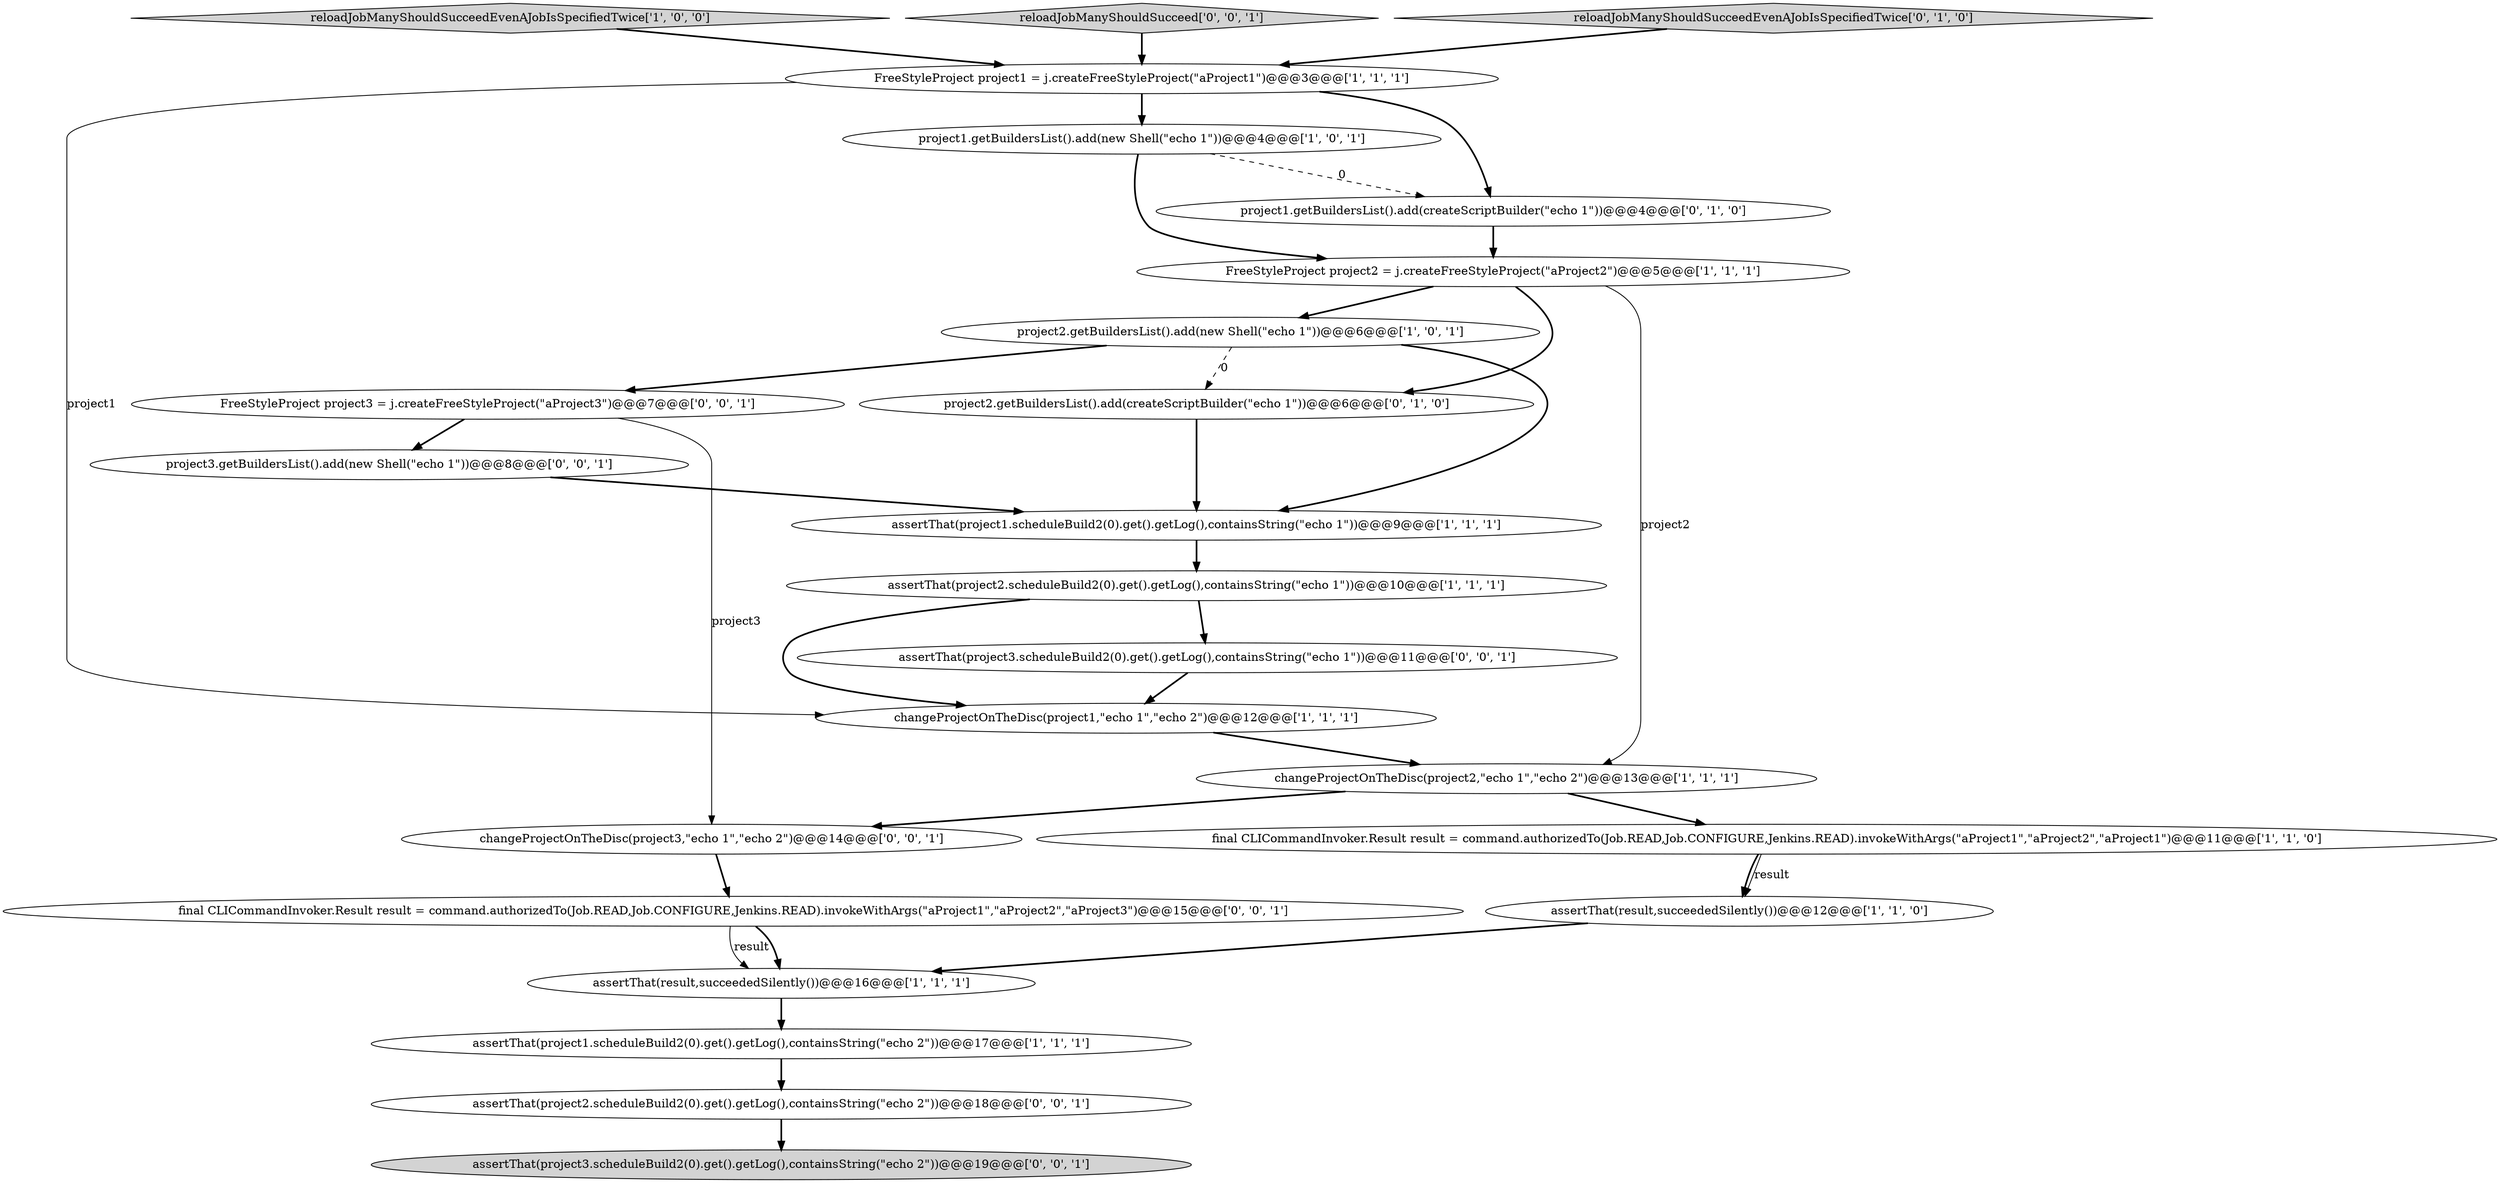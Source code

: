 digraph {
9 [style = filled, label = "assertThat(project2.scheduleBuild2(0).get().getLog(),containsString(\"echo 1\"))@@@10@@@['1', '1', '1']", fillcolor = white, shape = ellipse image = "AAA0AAABBB1BBB"];
0 [style = filled, label = "reloadJobManyShouldSucceedEvenAJobIsSpecifiedTwice['1', '0', '0']", fillcolor = lightgray, shape = diamond image = "AAA0AAABBB1BBB"];
8 [style = filled, label = "project2.getBuildersList().add(new Shell(\"echo 1\"))@@@6@@@['1', '0', '1']", fillcolor = white, shape = ellipse image = "AAA0AAABBB1BBB"];
17 [style = filled, label = "assertThat(project2.scheduleBuild2(0).get().getLog(),containsString(\"echo 2\"))@@@18@@@['0', '0', '1']", fillcolor = white, shape = ellipse image = "AAA0AAABBB3BBB"];
21 [style = filled, label = "assertThat(project3.scheduleBuild2(0).get().getLog(),containsString(\"echo 2\"))@@@19@@@['0', '0', '1']", fillcolor = lightgray, shape = ellipse image = "AAA0AAABBB3BBB"];
2 [style = filled, label = "project1.getBuildersList().add(new Shell(\"echo 1\"))@@@4@@@['1', '0', '1']", fillcolor = white, shape = ellipse image = "AAA0AAABBB1BBB"];
3 [style = filled, label = "FreeStyleProject project1 = j.createFreeStyleProject(\"aProject1\")@@@3@@@['1', '1', '1']", fillcolor = white, shape = ellipse image = "AAA0AAABBB1BBB"];
23 [style = filled, label = "project3.getBuildersList().add(new Shell(\"echo 1\"))@@@8@@@['0', '0', '1']", fillcolor = white, shape = ellipse image = "AAA0AAABBB3BBB"];
15 [style = filled, label = "project1.getBuildersList().add(createScriptBuilder(\"echo 1\"))@@@4@@@['0', '1', '0']", fillcolor = white, shape = ellipse image = "AAA1AAABBB2BBB"];
14 [style = filled, label = "project2.getBuildersList().add(createScriptBuilder(\"echo 1\"))@@@6@@@['0', '1', '0']", fillcolor = white, shape = ellipse image = "AAA1AAABBB2BBB"];
5 [style = filled, label = "changeProjectOnTheDisc(project2,\"echo 1\",\"echo 2\")@@@13@@@['1', '1', '1']", fillcolor = white, shape = ellipse image = "AAA0AAABBB1BBB"];
4 [style = filled, label = "assertThat(project1.scheduleBuild2(0).get().getLog(),containsString(\"echo 2\"))@@@17@@@['1', '1', '1']", fillcolor = white, shape = ellipse image = "AAA0AAABBB1BBB"];
11 [style = filled, label = "final CLICommandInvoker.Result result = command.authorizedTo(Job.READ,Job.CONFIGURE,Jenkins.READ).invokeWithArgs(\"aProject1\",\"aProject2\",\"aProject1\")@@@11@@@['1', '1', '0']", fillcolor = white, shape = ellipse image = "AAA0AAABBB1BBB"];
20 [style = filled, label = "final CLICommandInvoker.Result result = command.authorizedTo(Job.READ,Job.CONFIGURE,Jenkins.READ).invokeWithArgs(\"aProject1\",\"aProject2\",\"aProject3\")@@@15@@@['0', '0', '1']", fillcolor = white, shape = ellipse image = "AAA0AAABBB3BBB"];
22 [style = filled, label = "assertThat(project3.scheduleBuild2(0).get().getLog(),containsString(\"echo 1\"))@@@11@@@['0', '0', '1']", fillcolor = white, shape = ellipse image = "AAA0AAABBB3BBB"];
7 [style = filled, label = "FreeStyleProject project2 = j.createFreeStyleProject(\"aProject2\")@@@5@@@['1', '1', '1']", fillcolor = white, shape = ellipse image = "AAA0AAABBB1BBB"];
19 [style = filled, label = "FreeStyleProject project3 = j.createFreeStyleProject(\"aProject3\")@@@7@@@['0', '0', '1']", fillcolor = white, shape = ellipse image = "AAA0AAABBB3BBB"];
18 [style = filled, label = "reloadJobManyShouldSucceed['0', '0', '1']", fillcolor = lightgray, shape = diamond image = "AAA0AAABBB3BBB"];
16 [style = filled, label = "changeProjectOnTheDisc(project3,\"echo 1\",\"echo 2\")@@@14@@@['0', '0', '1']", fillcolor = white, shape = ellipse image = "AAA0AAABBB3BBB"];
13 [style = filled, label = "reloadJobManyShouldSucceedEvenAJobIsSpecifiedTwice['0', '1', '0']", fillcolor = lightgray, shape = diamond image = "AAA0AAABBB2BBB"];
6 [style = filled, label = "changeProjectOnTheDisc(project1,\"echo 1\",\"echo 2\")@@@12@@@['1', '1', '1']", fillcolor = white, shape = ellipse image = "AAA0AAABBB1BBB"];
1 [style = filled, label = "assertThat(result,succeededSilently())@@@12@@@['1', '1', '0']", fillcolor = white, shape = ellipse image = "AAA0AAABBB1BBB"];
12 [style = filled, label = "assertThat(project1.scheduleBuild2(0).get().getLog(),containsString(\"echo 1\"))@@@9@@@['1', '1', '1']", fillcolor = white, shape = ellipse image = "AAA0AAABBB1BBB"];
10 [style = filled, label = "assertThat(result,succeededSilently())@@@16@@@['1', '1', '1']", fillcolor = white, shape = ellipse image = "AAA0AAABBB1BBB"];
20->10 [style = solid, label="result"];
9->22 [style = bold, label=""];
18->3 [style = bold, label=""];
8->14 [style = dashed, label="0"];
7->8 [style = bold, label=""];
1->10 [style = bold, label=""];
8->12 [style = bold, label=""];
20->10 [style = bold, label=""];
17->21 [style = bold, label=""];
3->2 [style = bold, label=""];
2->7 [style = bold, label=""];
22->6 [style = bold, label=""];
11->1 [style = solid, label="result"];
3->6 [style = solid, label="project1"];
14->12 [style = bold, label=""];
11->1 [style = bold, label=""];
4->17 [style = bold, label=""];
0->3 [style = bold, label=""];
2->15 [style = dashed, label="0"];
19->23 [style = bold, label=""];
15->7 [style = bold, label=""];
7->14 [style = bold, label=""];
9->6 [style = bold, label=""];
12->9 [style = bold, label=""];
5->11 [style = bold, label=""];
10->4 [style = bold, label=""];
23->12 [style = bold, label=""];
7->5 [style = solid, label="project2"];
6->5 [style = bold, label=""];
3->15 [style = bold, label=""];
13->3 [style = bold, label=""];
16->20 [style = bold, label=""];
19->16 [style = solid, label="project3"];
5->16 [style = bold, label=""];
8->19 [style = bold, label=""];
}
